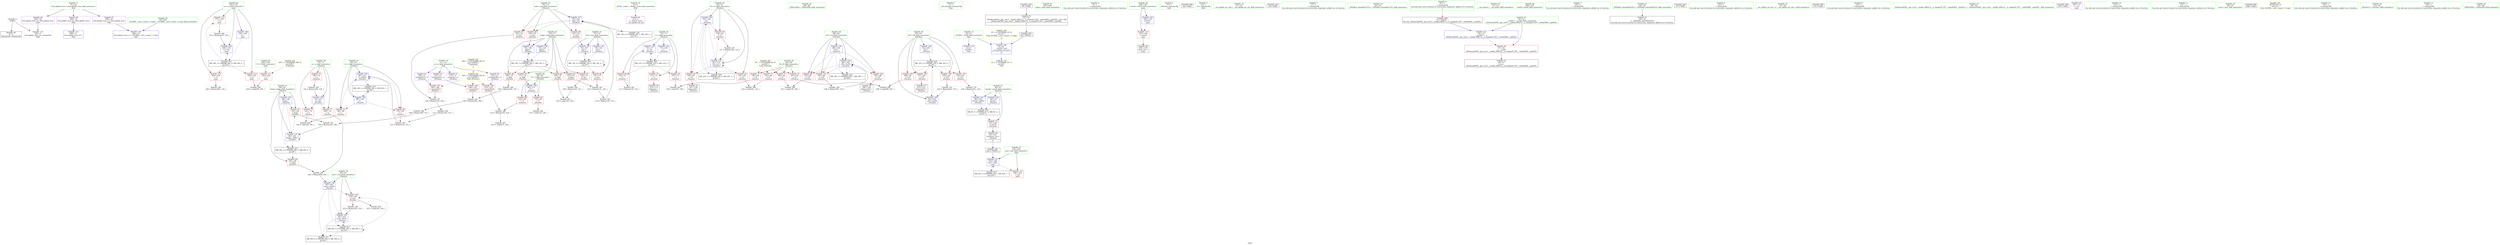 digraph "SVFG" {
	label="SVFG";

	Node0x55ba9d2e19f0 [shape=record,color=grey,label="{NodeID: 0\nNullPtr}"];
	Node0x55ba9d2e19f0 -> Node0x55ba9d2f0570[style=solid];
	Node0x55ba9d2e19f0 -> Node0x55ba9d2f4f20[style=solid];
	Node0x55ba9d2f83e0 [shape=record,color=grey,label="{NodeID: 180\n265 = Binary(264, 118, )\n}"];
	Node0x55ba9d2ef420 [shape=record,color=red,label="{NodeID: 97\n191\<--86\n\<--hoge\n_Z5solvev\n}"];
	Node0x55ba9d2ef420 -> Node0x55ba9d2f9460[style=solid];
	Node0x55ba9d2ed4e0 [shape=record,color=green,label="{NodeID: 14\n4\<--6\n_ZStL8__ioinit\<--_ZStL8__ioinit_field_insensitive\nGlob }"];
	Node0x55ba9d2ed4e0 -> Node0x55ba9d2f0df0[style=solid];
	Node0x55ba9d2f2f80 [shape=record,color=grey,label="{NodeID: 194\n153 = Binary(152, 151, )\n}"];
	Node0x55ba9d2f2f80 -> Node0x55ba9d2f5840[style=solid];
	Node0x55ba9d2eff80 [shape=record,color=red,label="{NodeID: 111\n259\<--248\n\<--T\nmain\n}"];
	Node0x55ba9d2eff80 -> Node0x55ba9d2f3880[style=solid];
	Node0x55ba9d2ee280 [shape=record,color=green,label="{NodeID: 28\n68\<--69\nB\<--B_field_insensitive\n_Z5solvev\n}"];
	Node0x55ba9d2ee280 -> Node0x55ba9d2f1770[style=solid];
	Node0x55ba9d2ee280 -> Node0x55ba9d2f1840[style=solid];
	Node0x55ba9d2ee280 -> Node0x55ba9d2f1910[style=solid];
	Node0x55ba9d2ee280 -> Node0x55ba9d2f19e0[style=solid];
	Node0x55ba9d2fbdf0 [shape=record,color=grey,label="{NodeID: 208\n162 = cmp(160, 161, )\n}"];
	Node0x55ba9d2f5430 [shape=record,color=blue,label="{NodeID: 125\n74\<--102\nlow\<--\n_Z5solvev\n}"];
	Node0x55ba9d2f5430 -> Node0x55ba9d304b40[style=dashed];
	Node0x55ba9d2eee10 [shape=record,color=green,label="{NodeID: 42\n98\<--99\n_ZNSirsERx\<--_ZNSirsERx_field_insensitive\n}"];
	Node0x55ba9d306940 [shape=record,color=black,label="{NodeID: 222\nMR_28V_5 = PHI(MR_28V_3, MR_28V_1, )\npts\{89 \}\n}"];
	Node0x55ba9d2f5f90 [shape=record,color=blue,label="{NodeID: 139\n90\<--202\nrest\<--sub32\n_Z5solvev\n}"];
	Node0x55ba9d2f5f90 -> Node0x55ba9d2ef830[style=dashed];
	Node0x55ba9d2f5f90 -> Node0x55ba9d2f6130[style=dashed];
	Node0x55ba9d2f5f90 -> Node0x55ba9d303240[style=dashed];
	Node0x55ba9d2f5f90 -> Node0x55ba9d308240[style=dashed];
	Node0x55ba9d2f0ab0 [shape=record,color=black,label="{NodeID: 56\n186\<--185\nidxprom23\<--\n_Z5solvev\n}"];
	Node0x55ba9d2f16a0 [shape=record,color=red,label="{NodeID: 70\n235\<--66\n\<--retval\n_Z5solvev\n}"];
	Node0x55ba9d2f16a0 -> Node0x55ba9d2f0c50[style=solid];
	Node0x55ba9d2f2200 [shape=record,color=red,label="{NodeID: 84\n132\<--76\n\<--high\n_Z5solvev\n}"];
	Node0x55ba9d2f2200 -> Node0x55ba9d2f3100[style=solid];
	Node0x55ba9d2e12d0 [shape=record,color=green,label="{NodeID: 1\n7\<--1\n__dso_handle\<--dummyObj\nGlob }"];
	Node0x55ba9d2f8560 [shape=record,color=grey,label="{NodeID: 181\n230 = Binary(229, 118, )\n}"];
	Node0x55ba9d2f8560 -> Node0x55ba9d2f62d0[style=solid];
	Node0x55ba9d2ef4f0 [shape=record,color=red,label="{NodeID: 98\n201\<--86\n\<--hoge\n_Z5solvev\n}"];
	Node0x55ba9d2ef4f0 -> Node0x55ba9d2f3580[style=solid];
	Node0x55ba9d2ed5e0 [shape=record,color=green,label="{NodeID: 15\n8\<--10\n_ZL2PI\<--_ZL2PI_field_insensitive\nGlob }"];
	Node0x55ba9d2ed5e0 -> Node0x55ba9d2f4c20[style=solid];
	Node0x55ba9d2ed5e0 -> Node0x55ba9d2f5020[style=solid];
	Node0x55ba9d2f3100 [shape=record,color=grey,label="{NodeID: 195\n133 = Binary(131, 132, )\n}"];
	Node0x55ba9d2f3100 -> Node0x55ba9d2f2e00[style=solid];
	Node0x55ba9d2f0050 [shape=record,color=red,label="{NodeID: 112\n258\<--250\n\<--cs\nmain\n}"];
	Node0x55ba9d2f0050 -> Node0x55ba9d2f3880[style=solid];
	Node0x55ba9d2ee350 [shape=record,color=green,label="{NodeID: 29\n70\<--71\nn\<--n_field_insensitive\n_Z5solvev\n}"];
	Node0x55ba9d2ee350 -> Node0x55ba9d2f1ab0[style=solid];
	Node0x55ba9d2ee350 -> Node0x55ba9d2f1b80[style=solid];
	Node0x55ba9d2ee350 -> Node0x55ba9d2f1c50[style=solid];
	Node0x55ba9d2ee350 -> Node0x55ba9d2f51c0[style=solid];
	Node0x55ba9d2fbf70 [shape=record,color=grey,label="{NodeID: 209\n181 = cmp(179, 180, )\n}"];
	Node0x55ba9d2f5500 [shape=record,color=blue,label="{NodeID: 126\n76\<--123\nhigh\<--\n_Z5solvev\n}"];
	Node0x55ba9d2f5500 -> Node0x55ba9d305040[style=dashed];
	Node0x55ba9d2eef10 [shape=record,color=green,label="{NodeID: 43\n243\<--244\nmain\<--main_field_insensitive\n}"];
	Node0x55ba9d2f6060 [shape=record,color=blue,label="{NodeID: 140\n92\<--105\ni33\<--\n_Z5solvev\n}"];
	Node0x55ba9d2f6060 -> Node0x55ba9d307d40[style=dashed];
	Node0x55ba9d2f0b80 [shape=record,color=black,label="{NodeID: 57\n212\<--211\nidxprom37\<--\n_Z5solvev\n}"];
	Node0x55ba9d2f1770 [shape=record,color=red,label="{NodeID: 71\n108\<--68\n\<--B\n_Z5solvev\n}"];
	Node0x55ba9d2f1770 -> Node0x55ba9d2fb670[style=solid];
	Node0x55ba9d2f22d0 [shape=record,color=red,label="{NodeID: 85\n171\<--76\n\<--high\n_Z5solvev\n}"];
	Node0x55ba9d2f22d0 -> Node0x55ba9d2f5b80[style=solid];
	Node0x55ba9d2e2150 [shape=record,color=green,label="{NodeID: 2\n9\<--1\n\<--dummyObj\nCan only get source location for instruction, argument, global var or function.}"];
	Node0x55ba9d2f86e0 [shape=record,color=grey,label="{NodeID: 182\n117 = Binary(116, 118, )\n}"];
	Node0x55ba9d2f86e0 -> Node0x55ba9d2f5360[style=solid];
	Node0x55ba9d2ef5c0 [shape=record,color=red,label="{NodeID: 99\n179\<--88\n\<--i19\n_Z5solvev\n}"];
	Node0x55ba9d2ef5c0 -> Node0x55ba9d2fbf70[style=solid];
	Node0x55ba9d2ed6e0 [shape=record,color=green,label="{NodeID: 16\n11\<--12\na\<--a_field_insensitive\nGlob }"];
	Node0x55ba9d2ed6e0 -> Node0x55ba9d2f0ec0[style=solid];
	Node0x55ba9d2ed6e0 -> Node0x55ba9d2f0f90[style=solid];
	Node0x55ba9d2ed6e0 -> Node0x55ba9d2f1060[style=solid];
	Node0x55ba9d2ed6e0 -> Node0x55ba9d2f1130[style=solid];
	Node0x55ba9d30db70 [shape=record,color=yellow,style=double,label="{NodeID: 279\n2V_2 = CSCHI(MR_2V_1)\npts\{10 \}\nCS[]}"];
	Node0x55ba9d2f3280 [shape=record,color=grey,label="{NodeID: 196\n151 = Binary(150, 127, )\n}"];
	Node0x55ba9d2f3280 -> Node0x55ba9d2f2f80[style=solid];
	Node0x55ba9d2f0120 [shape=record,color=red,label="{NodeID: 113\n264\<--250\n\<--cs\nmain\n}"];
	Node0x55ba9d2f0120 -> Node0x55ba9d2f83e0[style=solid];
	Node0x55ba9d2ee420 [shape=record,color=green,label="{NodeID: 30\n72\<--73\ni\<--i_field_insensitive\n_Z5solvev\n}"];
	Node0x55ba9d2ee420 -> Node0x55ba9d2f1d20[style=solid];
	Node0x55ba9d2ee420 -> Node0x55ba9d2f1df0[style=solid];
	Node0x55ba9d2ee420 -> Node0x55ba9d2f1ec0[style=solid];
	Node0x55ba9d2ee420 -> Node0x55ba9d2f5290[style=solid];
	Node0x55ba9d2ee420 -> Node0x55ba9d2f5360[style=solid];
	Node0x55ba9d302d40 [shape=record,color=black,label="{NodeID: 210\nMR_6V_3 = PHI(MR_6V_4, MR_6V_2, )\npts\{67 \}\n}"];
	Node0x55ba9d302d40 -> Node0x55ba9d2f16a0[style=dashed];
	Node0x55ba9d2f55d0 [shape=record,color=blue,label="{NodeID: 127\n78\<--134\nmid\<--div\n_Z5solvev\n}"];
	Node0x55ba9d2f55d0 -> Node0x55ba9d2f2470[style=dashed];
	Node0x55ba9d2f55d0 -> Node0x55ba9d2f2540[style=dashed];
	Node0x55ba9d2f55d0 -> Node0x55ba9d2f2610[style=dashed];
	Node0x55ba9d2f55d0 -> Node0x55ba9d305540[style=dashed];
	Node0x55ba9d2ef010 [shape=record,color=green,label="{NodeID: 44\n246\<--247\nretval\<--retval_field_insensitive\nmain\n}"];
	Node0x55ba9d2ef010 -> Node0x55ba9d2efeb0[style=solid];
	Node0x55ba9d2ef010 -> Node0x55ba9d2f6470[style=solid];
	Node0x55ba9d2f6130 [shape=record,color=blue,label="{NodeID: 141\n90\<--219\nrest\<--dec41\n_Z5solvev\n}"];
	Node0x55ba9d2f6130 -> Node0x55ba9d303240[style=dashed];
	Node0x55ba9d2f6130 -> Node0x55ba9d308240[style=dashed];
	Node0x55ba9d2f0c50 [shape=record,color=black,label="{NodeID: 58\n65\<--235\n_Z5solvev_ret\<--\n_Z5solvev\n|{<s0>9}}"];
	Node0x55ba9d2f0c50:s0 -> Node0x55ba9d319850[style=solid,color=blue];
	Node0x55ba9d30ab00 [shape=record,color=yellow,style=double,label="{NodeID: 238\n2V_1 = ENCHI(MR_2V_0)\npts\{10 \}\nFun[_GLOBAL__sub_I_sune2_1_0.cpp]|{<s0>12}}"];
	Node0x55ba9d30ab00:s0 -> Node0x55ba9d2f5020[style=dashed,color=red];
	Node0x55ba9d2f1840 [shape=record,color=red,label="{NodeID: 72\n142\<--68\n\<--B\n_Z5solvev\n}"];
	Node0x55ba9d2f1840 -> Node0x55ba9d2fb7f0[style=solid];
	Node0x55ba9d2f23a0 [shape=record,color=red,label="{NodeID: 86\n183\<--76\n\<--high\n_Z5solvev\n}"];
	Node0x55ba9d2f23a0 -> Node0x55ba9d2f3700[style=solid];
	Node0x55ba9d2e21e0 [shape=record,color=green,label="{NodeID: 3\n13\<--1\n_ZSt3cin\<--dummyObj\nGlob }"];
	Node0x55ba9d2f8860 [shape=record,color=grey,label="{NodeID: 183\n126 = Binary(125, 127, )\n}"];
	Node0x55ba9d2f8860 -> Node0x55ba9d2f3a00[style=solid];
	Node0x55ba9d2ef690 [shape=record,color=red,label="{NodeID: 100\n185\<--88\n\<--i19\n_Z5solvev\n}"];
	Node0x55ba9d2ef690 -> Node0x55ba9d2f0ab0[style=solid];
	Node0x55ba9d2ed7e0 [shape=record,color=green,label="{NodeID: 17\n16\<--20\nllvm.global_ctors\<--llvm.global_ctors_field_insensitive\nGlob }"];
	Node0x55ba9d2ed7e0 -> Node0x55ba9d2f12d0[style=solid];
	Node0x55ba9d2ed7e0 -> Node0x55ba9d2f13d0[style=solid];
	Node0x55ba9d2ed7e0 -> Node0x55ba9d2f14d0[style=solid];
	Node0x55ba9d3190a0 [shape=record,color=black,label="{NodeID: 280\n94 = PHI()\n}"];
	Node0x55ba9d2f3400 [shape=record,color=grey,label="{NodeID: 197\n150 = Binary(145, 149, )\n}"];
	Node0x55ba9d2f3400 -> Node0x55ba9d2f3280[style=solid];
	Node0x55ba9d2f01f0 [shape=record,color=red,label="{NodeID: 114\n272\<--250\n\<--cs\nmain\n}"];
	Node0x55ba9d2f01f0 -> Node0x55ba9d2f89e0[style=solid];
	Node0x55ba9d2ee4f0 [shape=record,color=green,label="{NodeID: 31\n74\<--75\nlow\<--low_field_insensitive\n_Z5solvev\n}"];
	Node0x55ba9d2ee4f0 -> Node0x55ba9d2f1f90[style=solid];
	Node0x55ba9d2ee4f0 -> Node0x55ba9d2f2060[style=solid];
	Node0x55ba9d2ee4f0 -> Node0x55ba9d2f5430[style=solid];
	Node0x55ba9d2ee4f0 -> Node0x55ba9d2f5ab0[style=solid];
	Node0x55ba9d303240 [shape=record,color=black,label="{NodeID: 211\nMR_30V_6 = PHI(MR_30V_3, MR_30V_4, )\npts\{91 \}\n}"];
	Node0x55ba9d2f56a0 [shape=record,color=blue,label="{NodeID: 128\n80\<--138\nt\<--\n_Z5solvev\n}"];
	Node0x55ba9d2f56a0 -> Node0x55ba9d2f26e0[style=dashed];
	Node0x55ba9d2f56a0 -> Node0x55ba9d2f27b0[style=dashed];
	Node0x55ba9d2f56a0 -> Node0x55ba9d2f5840[style=dashed];
	Node0x55ba9d2f56a0 -> Node0x55ba9d305a40[style=dashed];
	Node0x55ba9d2ef0e0 [shape=record,color=green,label="{NodeID: 45\n248\<--249\nT\<--T_field_insensitive\nmain\n}"];
	Node0x55ba9d2ef0e0 -> Node0x55ba9d2eff80[style=solid];
	Node0x55ba9d2f6200 [shape=record,color=blue,label="{NodeID: 142\n66\<--224\nretval\<--add44\n_Z5solvev\n}"];
	Node0x55ba9d2f6200 -> Node0x55ba9d302d40[style=dashed];
	Node0x55ba9d2f0d20 [shape=record,color=black,label="{NodeID: 59\n245\<--276\nmain_ret\<--\nmain\n}"];
	Node0x55ba9d2f1910 [shape=record,color=red,label="{NodeID: 73\n180\<--68\n\<--B\n_Z5solvev\n}"];
	Node0x55ba9d2f1910 -> Node0x55ba9d2fbf70[style=solid];
	Node0x55ba9d30b880 [shape=record,color=yellow,style=double,label="{NodeID: 253\n34V_1 = ENCHI(MR_34V_0)\npts\{120000 \}\nFun[_Z5solvev]}"];
	Node0x55ba9d30b880 -> Node0x55ba9d2efc40[style=dashed];
	Node0x55ba9d30b880 -> Node0x55ba9d2efd10[style=dashed];
	Node0x55ba9d30b880 -> Node0x55ba9d2efde0[style=dashed];
	Node0x55ba9d2f2470 [shape=record,color=red,label="{NodeID: 87\n145\<--78\n\<--mid\n_Z5solvev\n}"];
	Node0x55ba9d2f2470 -> Node0x55ba9d2f3400[style=solid];
	Node0x55ba9d2e2270 [shape=record,color=green,label="{NodeID: 4\n14\<--1\n.str\<--dummyObj\nGlob }"];
	Node0x55ba9d2f89e0 [shape=record,color=grey,label="{NodeID: 184\n273 = Binary(272, 118, )\n}"];
	Node0x55ba9d2f89e0 -> Node0x55ba9d2f66e0[style=solid];
	Node0x55ba9d2ef760 [shape=record,color=red,label="{NodeID: 101\n195\<--88\n\<--i19\n_Z5solvev\n}"];
	Node0x55ba9d2ef760 -> Node0x55ba9d2f92e0[style=solid];
	Node0x55ba9d2ed8e0 [shape=record,color=green,label="{NodeID: 18\n21\<--22\n__cxx_global_var_init\<--__cxx_global_var_init_field_insensitive\n}"];
	Node0x55ba9d0853e0 [shape=record,color=black,label="{NodeID: 281\n28 = PHI()\n}"];
	Node0x55ba9d2f3580 [shape=record,color=grey,label="{NodeID: 198\n202 = Binary(200, 201, )\n}"];
	Node0x55ba9d2f3580 -> Node0x55ba9d2f5f90[style=solid];
	Node0x55ba9d2f02c0 [shape=record,color=red,label="{NodeID: 115\n266\<--252\n\<--ans\nmain\n}"];
	Node0x55ba9d2ee5c0 [shape=record,color=green,label="{NodeID: 32\n76\<--77\nhigh\<--high_field_insensitive\n_Z5solvev\n}"];
	Node0x55ba9d2ee5c0 -> Node0x55ba9d2f2130[style=solid];
	Node0x55ba9d2ee5c0 -> Node0x55ba9d2f2200[style=solid];
	Node0x55ba9d2ee5c0 -> Node0x55ba9d2f22d0[style=solid];
	Node0x55ba9d2ee5c0 -> Node0x55ba9d2f23a0[style=solid];
	Node0x55ba9d2ee5c0 -> Node0x55ba9d2f5500[style=solid];
	Node0x55ba9d2ee5c0 -> Node0x55ba9d2f59e0[style=solid];
	Node0x55ba9d303740 [shape=record,color=black,label="{NodeID: 212\nMR_42V_2 = PHI(MR_42V_3, MR_42V_1, )\npts\{253 \}\n}"];
	Node0x55ba9d303740 -> Node0x55ba9d2f6610[style=dashed];
	Node0x55ba9d2f5770 [shape=record,color=blue,label="{NodeID: 129\n82\<--105\ni5\<--\n_Z5solvev\n}"];
	Node0x55ba9d2f5770 -> Node0x55ba9d2f2880[style=dashed];
	Node0x55ba9d2f5770 -> Node0x55ba9d2f2950[style=dashed];
	Node0x55ba9d2f5770 -> Node0x55ba9d2f2a20[style=dashed];
	Node0x55ba9d2f5770 -> Node0x55ba9d2f5910[style=dashed];
	Node0x55ba9d2f5770 -> Node0x55ba9d305f40[style=dashed];
	Node0x55ba9d2ef1b0 [shape=record,color=green,label="{NodeID: 46\n250\<--251\ncs\<--cs_field_insensitive\nmain\n}"];
	Node0x55ba9d2ef1b0 -> Node0x55ba9d2f0050[style=solid];
	Node0x55ba9d2ef1b0 -> Node0x55ba9d2f0120[style=solid];
	Node0x55ba9d2ef1b0 -> Node0x55ba9d2f01f0[style=solid];
	Node0x55ba9d2ef1b0 -> Node0x55ba9d2f6540[style=solid];
	Node0x55ba9d2ef1b0 -> Node0x55ba9d2f66e0[style=solid];
	Node0x55ba9d307d40 [shape=record,color=black,label="{NodeID: 226\nMR_32V_3 = PHI(MR_32V_4, MR_32V_2, )\npts\{93 \}\n}"];
	Node0x55ba9d307d40 -> Node0x55ba9d2ef900[style=dashed];
	Node0x55ba9d307d40 -> Node0x55ba9d2ef9d0[style=dashed];
	Node0x55ba9d307d40 -> Node0x55ba9d2efaa0[style=dashed];
	Node0x55ba9d307d40 -> Node0x55ba9d2efb70[style=dashed];
	Node0x55ba9d307d40 -> Node0x55ba9d2f62d0[style=dashed];
	Node0x55ba9d2f62d0 [shape=record,color=blue,label="{NodeID: 143\n92\<--230\ni33\<--inc48\n_Z5solvev\n}"];
	Node0x55ba9d2f62d0 -> Node0x55ba9d307d40[style=dashed];
	Node0x55ba9d2f0df0 [shape=record,color=purple,label="{NodeID: 60\n27\<--4\n\<--_ZStL8__ioinit\n__cxx_global_var_init\n}"];
	Node0x55ba9d30ad20 [shape=record,color=yellow,style=double,label="{NodeID: 240\n8V_1 = ENCHI(MR_8V_0)\npts\{69 \}\nFun[_Z5solvev]}"];
	Node0x55ba9d30ad20 -> Node0x55ba9d2f1770[style=dashed];
	Node0x55ba9d30ad20 -> Node0x55ba9d2f1840[style=dashed];
	Node0x55ba9d30ad20 -> Node0x55ba9d2f1910[style=dashed];
	Node0x55ba9d30ad20 -> Node0x55ba9d2f19e0[style=dashed];
	Node0x55ba9d2f19e0 [shape=record,color=red,label="{NodeID: 74\n207\<--68\n\<--B\n_Z5solvev\n}"];
	Node0x55ba9d2f19e0 -> Node0x55ba9d2fbaf0[style=solid];
	Node0x55ba9d2f2540 [shape=record,color=red,label="{NodeID: 88\n164\<--78\n\<--mid\n_Z5solvev\n}"];
	Node0x55ba9d2f2540 -> Node0x55ba9d2f59e0[style=solid];
	Node0x55ba9d2e0760 [shape=record,color=green,label="{NodeID: 5\n17\<--1\n\<--dummyObj\nCan only get source location for instruction, argument, global var or function.}"];
	Node0x55ba9d2f8b60 [shape=record,color=grey,label="{NodeID: 185\n101 = Binary(100, 102, )\n}"];
	Node0x55ba9d2f8b60 -> Node0x55ba9d2f51c0[style=solid];
	Node0x55ba9d2ef830 [shape=record,color=red,label="{NodeID: 102\n218\<--90\n\<--rest\n_Z5solvev\n}"];
	Node0x55ba9d2ef830 -> Node0x55ba9d2f9160[style=solid];
	Node0x55ba9d2ef830 -> Node0x55ba9d2fb970[style=solid];
	Node0x55ba9d2ed9e0 [shape=record,color=green,label="{NodeID: 19\n25\<--26\n_ZNSt8ios_base4InitC1Ev\<--_ZNSt8ios_base4InitC1Ev_field_insensitive\n}"];
	Node0x55ba9d319350 [shape=record,color=black,label="{NodeID: 282\n46 = PHI(52, )\n}"];
	Node0x55ba9d319350 -> Node0x55ba9d2f5020[style=solid];
	Node0x55ba9d2f3700 [shape=record,color=grey,label="{NodeID: 199\n184 = Binary(183, 127, )\n}"];
	Node0x55ba9d2f3700 -> Node0x55ba9d2f2c80[style=solid];
	Node0x55ba9d2f4c20 [shape=record,color=blue,label="{NodeID: 116\n8\<--9\n_ZL2PI\<--\nGlob }"];
	Node0x55ba9d2ee690 [shape=record,color=green,label="{NodeID: 33\n78\<--79\nmid\<--mid_field_insensitive\n_Z5solvev\n}"];
	Node0x55ba9d2ee690 -> Node0x55ba9d2f2470[style=solid];
	Node0x55ba9d2ee690 -> Node0x55ba9d2f2540[style=solid];
	Node0x55ba9d2ee690 -> Node0x55ba9d2f2610[style=solid];
	Node0x55ba9d2ee690 -> Node0x55ba9d2f55d0[style=solid];
	Node0x55ba9d303c40 [shape=record,color=black,label="{NodeID: 213\nMR_40V_3 = PHI(MR_40V_4, MR_40V_2, )\npts\{251 \}\n}"];
	Node0x55ba9d303c40 -> Node0x55ba9d2f0050[style=dashed];
	Node0x55ba9d303c40 -> Node0x55ba9d2f0120[style=dashed];
	Node0x55ba9d303c40 -> Node0x55ba9d2f01f0[style=dashed];
	Node0x55ba9d303c40 -> Node0x55ba9d2f66e0[style=dashed];
	Node0x55ba9d2f5840 [shape=record,color=blue,label="{NodeID: 130\n80\<--153\nt\<--add13\n_Z5solvev\n}"];
	Node0x55ba9d2f5840 -> Node0x55ba9d2f26e0[style=dashed];
	Node0x55ba9d2f5840 -> Node0x55ba9d2f27b0[style=dashed];
	Node0x55ba9d2f5840 -> Node0x55ba9d2f5840[style=dashed];
	Node0x55ba9d2f5840 -> Node0x55ba9d305a40[style=dashed];
	Node0x55ba9d2ef280 [shape=record,color=green,label="{NodeID: 47\n252\<--253\nans\<--ans_field_insensitive\nmain\n}"];
	Node0x55ba9d2ef280 -> Node0x55ba9d2f02c0[style=solid];
	Node0x55ba9d2ef280 -> Node0x55ba9d2f6610[style=solid];
	Node0x55ba9d308240 [shape=record,color=black,label="{NodeID: 227\nMR_30V_5 = PHI(MR_30V_4, MR_30V_3, )\npts\{91 \}\n}"];
	Node0x55ba9d308240 -> Node0x55ba9d2ef830[style=dashed];
	Node0x55ba9d308240 -> Node0x55ba9d2f6130[style=dashed];
	Node0x55ba9d308240 -> Node0x55ba9d303240[style=dashed];
	Node0x55ba9d308240 -> Node0x55ba9d308240[style=dashed];
	Node0x55ba9d2f63a0 [shape=record,color=blue,label="{NodeID: 144\n66\<--47\nretval\<--\n_Z5solvev\n}"];
	Node0x55ba9d2f63a0 -> Node0x55ba9d302d40[style=dashed];
	Node0x55ba9d2f0ec0 [shape=record,color=purple,label="{NodeID: 61\n113\<--11\narrayidx\<--a\n_Z5solvev\n}"];
	Node0x55ba9d2f1ab0 [shape=record,color=red,label="{NodeID: 75\n100\<--70\n\<--n\n_Z5solvev\n}"];
	Node0x55ba9d2f1ab0 -> Node0x55ba9d2f8b60[style=solid];
	Node0x55ba9d2f2610 [shape=record,color=red,label="{NodeID: 89\n167\<--78\n\<--mid\n_Z5solvev\n}"];
	Node0x55ba9d2f2610 -> Node0x55ba9d2f5ab0[style=solid];
	Node0x55ba9d2e0820 [shape=record,color=green,label="{NodeID: 6\n47\<--1\n\<--dummyObj\nCan only get source location for instruction, argument, global var or function.|{<s0>3}}"];
	Node0x55ba9d2e0820:s0 -> Node0x55ba9d319ae0[style=solid,color=red];
	Node0x55ba9d2f8ce0 [shape=record,color=grey,label="{NodeID: 186\n190 = Binary(189, 127, )\n}"];
	Node0x55ba9d2f8ce0 -> Node0x55ba9d2f9460[style=solid];
	Node0x55ba9d2ef900 [shape=record,color=red,label="{NodeID: 103\n206\<--92\n\<--i33\n_Z5solvev\n}"];
	Node0x55ba9d2ef900 -> Node0x55ba9d2fbaf0[style=solid];
	Node0x55ba9d2edae0 [shape=record,color=green,label="{NodeID: 20\n31\<--32\n__cxa_atexit\<--__cxa_atexit_field_insensitive\n}"];
	Node0x55ba9d319510 [shape=record,color=black,label="{NodeID: 283\n59 = PHI()\n}"];
	Node0x55ba9d319510 -> Node0x55ba9d2f0840[style=solid];
	Node0x55ba9d2f3880 [shape=record,color=grey,label="{NodeID: 200\n260 = cmp(258, 259, )\n}"];
	Node0x55ba9d2f4d20 [shape=record,color=blue,label="{NodeID: 117\n288\<--17\nllvm.global_ctors_0\<--\nGlob }"];
	Node0x55ba9d2ee760 [shape=record,color=green,label="{NodeID: 34\n80\<--81\nt\<--t_field_insensitive\n_Z5solvev\n}"];
	Node0x55ba9d2ee760 -> Node0x55ba9d2f26e0[style=solid];
	Node0x55ba9d2ee760 -> Node0x55ba9d2f27b0[style=solid];
	Node0x55ba9d2ee760 -> Node0x55ba9d2f56a0[style=solid];
	Node0x55ba9d2ee760 -> Node0x55ba9d2f5840[style=solid];
	Node0x55ba9d2f5910 [shape=record,color=blue,label="{NodeID: 131\n82\<--157\ni5\<--inc15\n_Z5solvev\n}"];
	Node0x55ba9d2f5910 -> Node0x55ba9d2f2880[style=dashed];
	Node0x55ba9d2f5910 -> Node0x55ba9d2f2950[style=dashed];
	Node0x55ba9d2f5910 -> Node0x55ba9d2f2a20[style=dashed];
	Node0x55ba9d2f5910 -> Node0x55ba9d2f5910[style=dashed];
	Node0x55ba9d2f5910 -> Node0x55ba9d305f40[style=dashed];
	Node0x55ba9d2f0370 [shape=record,color=green,label="{NodeID: 48\n269\<--270\nprintf\<--printf_field_insensitive\n}"];
	Node0x55ba9d308740 [shape=record,color=black,label="{NodeID: 228\nMR_12V_3 = PHI(MR_12V_4, MR_12V_2, )\npts\{73 \}\n}"];
	Node0x55ba9d308740 -> Node0x55ba9d2f1d20[style=dashed];
	Node0x55ba9d308740 -> Node0x55ba9d2f1df0[style=dashed];
	Node0x55ba9d308740 -> Node0x55ba9d2f1ec0[style=dashed];
	Node0x55ba9d308740 -> Node0x55ba9d2f5360[style=dashed];
	Node0x55ba9d2f6470 [shape=record,color=blue,label="{NodeID: 145\n246\<--105\nretval\<--\nmain\n}"];
	Node0x55ba9d2f6470 -> Node0x55ba9d2efeb0[style=dashed];
	Node0x55ba9d2f0f90 [shape=record,color=purple,label="{NodeID: 62\n148\<--11\narrayidx10\<--a\n_Z5solvev\n}"];
	Node0x55ba9d2f0f90 -> Node0x55ba9d2efc40[style=solid];
	Node0x55ba9d2f1b80 [shape=record,color=red,label="{NodeID: 76\n161\<--70\n\<--n\n_Z5solvev\n}"];
	Node0x55ba9d2f1b80 -> Node0x55ba9d2fbdf0[style=solid];
	Node0x55ba9d2f26e0 [shape=record,color=red,label="{NodeID: 90\n152\<--80\n\<--t\n_Z5solvev\n}"];
	Node0x55ba9d2f26e0 -> Node0x55ba9d2f2f80[style=solid];
	Node0x55ba9d2e08e0 [shape=record,color=green,label="{NodeID: 7\n102\<--1\n\<--dummyObj\nCan only get source location for instruction, argument, global var or function.}"];
	Node0x55ba9d2f8e60 [shape=record,color=grey,label="{NodeID: 187\n157 = Binary(156, 118, )\n}"];
	Node0x55ba9d2f8e60 -> Node0x55ba9d2f5910[style=solid];
	Node0x55ba9d2ef9d0 [shape=record,color=red,label="{NodeID: 104\n211\<--92\n\<--i33\n_Z5solvev\n}"];
	Node0x55ba9d2ef9d0 -> Node0x55ba9d2f0b80[style=solid];
	Node0x55ba9d2edbe0 [shape=record,color=green,label="{NodeID: 21\n30\<--36\n_ZNSt8ios_base4InitD1Ev\<--_ZNSt8ios_base4InitD1Ev_field_insensitive\n}"];
	Node0x55ba9d2edbe0 -> Node0x55ba9d2f0670[style=solid];
	Node0x55ba9d3195e0 [shape=record,color=black,label="{NodeID: 284\n97 = PHI()\n}"];
	Node0x55ba9d2f3a00 [shape=record,color=grey,label="{NodeID: 201\n129 = cmp(126, 128, )\n}"];
	Node0x55ba9d2f4e20 [shape=record,color=blue,label="{NodeID: 118\n289\<--18\nllvm.global_ctors_1\<--_GLOBAL__sub_I_sune2_1_0.cpp\nGlob }"];
	Node0x55ba9d2ee830 [shape=record,color=green,label="{NodeID: 35\n82\<--83\ni5\<--i5_field_insensitive\n_Z5solvev\n}"];
	Node0x55ba9d2ee830 -> Node0x55ba9d2f2880[style=solid];
	Node0x55ba9d2ee830 -> Node0x55ba9d2f2950[style=solid];
	Node0x55ba9d2ee830 -> Node0x55ba9d2f2a20[style=solid];
	Node0x55ba9d2ee830 -> Node0x55ba9d2f5770[style=solid];
	Node0x55ba9d2ee830 -> Node0x55ba9d2f5910[style=solid];
	Node0x55ba9d2f59e0 [shape=record,color=blue,label="{NodeID: 132\n76\<--164\nhigh\<--\n_Z5solvev\n}"];
	Node0x55ba9d2f59e0 -> Node0x55ba9d305040[style=dashed];
	Node0x55ba9d2f0470 [shape=record,color=green,label="{NodeID: 49\n18\<--283\n_GLOBAL__sub_I_sune2_1_0.cpp\<--_GLOBAL__sub_I_sune2_1_0.cpp_field_insensitive\n}"];
	Node0x55ba9d2f0470 -> Node0x55ba9d2f4e20[style=solid];
	Node0x55ba9d2f6540 [shape=record,color=blue,label="{NodeID: 146\n250\<--105\ncs\<--\nmain\n}"];
	Node0x55ba9d2f6540 -> Node0x55ba9d303c40[style=dashed];
	Node0x55ba9d2f1060 [shape=record,color=purple,label="{NodeID: 63\n187\<--11\narrayidx24\<--a\n_Z5solvev\n}"];
	Node0x55ba9d2f1060 -> Node0x55ba9d2efd10[style=solid];
	Node0x55ba9d2f1c50 [shape=record,color=red,label="{NodeID: 77\n200\<--70\n\<--n\n_Z5solvev\n}"];
	Node0x55ba9d2f1c50 -> Node0x55ba9d2f3580[style=solid];
	Node0x55ba9d2f27b0 [shape=record,color=red,label="{NodeID: 91\n160\<--80\n\<--t\n_Z5solvev\n}"];
	Node0x55ba9d2f27b0 -> Node0x55ba9d2fbdf0[style=solid];
	Node0x55ba9d2ed110 [shape=record,color=green,label="{NodeID: 8\n105\<--1\n\<--dummyObj\nCan only get source location for instruction, argument, global var or function.}"];
	Node0x55ba9d2f8fe0 [shape=record,color=grey,label="{NodeID: 188\n215 = Binary(210, 214, )\n}"];
	Node0x55ba9d2f8fe0 -> Node0x55ba9d2fbc70[style=solid];
	Node0x55ba9d2efaa0 [shape=record,color=red,label="{NodeID: 105\n223\<--92\n\<--i33\n_Z5solvev\n}"];
	Node0x55ba9d2efaa0 -> Node0x55ba9d2f8260[style=solid];
	Node0x55ba9d2edce0 [shape=record,color=green,label="{NodeID: 22\n43\<--44\n__cxx_global_var_init.1\<--__cxx_global_var_init.1_field_insensitive\n}"];
	Node0x55ba9d3196b0 [shape=record,color=black,label="{NodeID: 285\n114 = PHI()\n}"];
	Node0x55ba9d2fb530 [shape=record,color=grey,label="{NodeID: 202\n175 = cmp(174, 138, )\n}"];
	Node0x55ba9d2f4f20 [shape=record,color=blue, style = dotted,label="{NodeID: 119\n290\<--3\nllvm.global_ctors_2\<--dummyVal\nGlob }"];
	Node0x55ba9d2ee900 [shape=record,color=green,label="{NodeID: 36\n84\<--85\nT\<--T_field_insensitive\n_Z5solvev\n}"];
	Node0x55ba9d2ee900 -> Node0x55ba9d2f2af0[style=solid];
	Node0x55ba9d2ee900 -> Node0x55ba9d2ef350[style=solid];
	Node0x55ba9d2ee900 -> Node0x55ba9d2f5b80[style=solid];
	Node0x55ba9d304b40 [shape=record,color=black,label="{NodeID: 216\nMR_14V_3 = PHI(MR_14V_4, MR_14V_2, )\npts\{75 \}\n}"];
	Node0x55ba9d304b40 -> Node0x55ba9d2f1f90[style=dashed];
	Node0x55ba9d304b40 -> Node0x55ba9d2f2060[style=dashed];
	Node0x55ba9d304b40 -> Node0x55ba9d2f5ab0[style=dashed];
	Node0x55ba9d304b40 -> Node0x55ba9d304b40[style=dashed];
	Node0x55ba9d2f5ab0 [shape=record,color=blue,label="{NodeID: 133\n74\<--167\nlow\<--\n_Z5solvev\n}"];
	Node0x55ba9d2f5ab0 -> Node0x55ba9d304b40[style=dashed];
	Node0x55ba9d2f0570 [shape=record,color=black,label="{NodeID: 50\n2\<--3\ndummyVal\<--dummyVal\n}"];
	Node0x55ba9d2f6610 [shape=record,color=blue,label="{NodeID: 147\n252\<--262\nans\<--call1\nmain\n}"];
	Node0x55ba9d2f6610 -> Node0x55ba9d2f02c0[style=dashed];
	Node0x55ba9d2f6610 -> Node0x55ba9d303740[style=dashed];
	Node0x55ba9d2f1130 [shape=record,color=purple,label="{NodeID: 64\n213\<--11\narrayidx38\<--a\n_Z5solvev\n}"];
	Node0x55ba9d2f1130 -> Node0x55ba9d2efde0[style=solid];
	Node0x55ba9d2f1d20 [shape=record,color=red,label="{NodeID: 78\n107\<--72\n\<--i\n_Z5solvev\n}"];
	Node0x55ba9d2f1d20 -> Node0x55ba9d2fb670[style=solid];
	Node0x55ba9d2f2880 [shape=record,color=red,label="{NodeID: 92\n141\<--82\n\<--i5\n_Z5solvev\n}"];
	Node0x55ba9d2f2880 -> Node0x55ba9d2fb7f0[style=solid];
	Node0x55ba9d2ed1a0 [shape=record,color=green,label="{NodeID: 9\n118\<--1\n\<--dummyObj\nCan only get source location for instruction, argument, global var or function.}"];
	Node0x55ba9d2f9160 [shape=record,color=grey,label="{NodeID: 189\n219 = Binary(218, 102, )\n}"];
	Node0x55ba9d2f9160 -> Node0x55ba9d2f6130[style=solid];
	Node0x55ba9d2efb70 [shape=record,color=red,label="{NodeID: 106\n229\<--92\n\<--i33\n_Z5solvev\n}"];
	Node0x55ba9d2efb70 -> Node0x55ba9d2f8560[style=solid];
	Node0x55ba9d2edde0 [shape=record,color=green,label="{NodeID: 23\n48\<--49\n_ZSt4acosIiEN9__gnu_cxx11__enable_ifIXsr12__is_integerIT_EE7__valueEdE6__typeES2_\<--_ZSt4acosIiEN9__gnu_cxx11__enable_ifIXsr12__is_integerIT_EE7__valueEdE6__typeES2__field_insensitive\n}"];
	Node0x55ba9d319780 [shape=record,color=black,label="{NodeID: 286\n255 = PHI()\n}"];
	Node0x55ba9d2fb670 [shape=record,color=grey,label="{NodeID: 203\n109 = cmp(107, 108, )\n}"];
	Node0x55ba9d2f5020 [shape=record,color=blue,label="{NodeID: 120\n8\<--46\n_ZL2PI\<--call\n__cxx_global_var_init.1\n|{<s0>12}}"];
	Node0x55ba9d2f5020:s0 -> Node0x55ba9d30db70[style=dashed,color=blue];
	Node0x55ba9d2ee9d0 [shape=record,color=green,label="{NodeID: 37\n86\<--87\nhoge\<--hoge_field_insensitive\n_Z5solvev\n}"];
	Node0x55ba9d2ee9d0 -> Node0x55ba9d2ef420[style=solid];
	Node0x55ba9d2ee9d0 -> Node0x55ba9d2ef4f0[style=solid];
	Node0x55ba9d2ee9d0 -> Node0x55ba9d2f5c50[style=solid];
	Node0x55ba9d2ee9d0 -> Node0x55ba9d2f5df0[style=solid];
	Node0x55ba9d305040 [shape=record,color=black,label="{NodeID: 217\nMR_16V_3 = PHI(MR_16V_5, MR_16V_2, )\npts\{77 \}\n}"];
	Node0x55ba9d305040 -> Node0x55ba9d2f2130[style=dashed];
	Node0x55ba9d305040 -> Node0x55ba9d2f2200[style=dashed];
	Node0x55ba9d305040 -> Node0x55ba9d2f22d0[style=dashed];
	Node0x55ba9d305040 -> Node0x55ba9d2f23a0[style=dashed];
	Node0x55ba9d305040 -> Node0x55ba9d2f59e0[style=dashed];
	Node0x55ba9d305040 -> Node0x55ba9d305040[style=dashed];
	Node0x55ba9d2f5b80 [shape=record,color=blue,label="{NodeID: 134\n84\<--171\nT\<--\n_Z5solvev\n}"];
	Node0x55ba9d2f5b80 -> Node0x55ba9d2f2af0[style=dashed];
	Node0x55ba9d2f5b80 -> Node0x55ba9d2ef350[style=dashed];
	Node0x55ba9d2f0670 [shape=record,color=black,label="{NodeID: 51\n29\<--30\n\<--_ZNSt8ios_base4InitD1Ev\nCan only get source location for instruction, argument, global var or function.}"];
	Node0x55ba9d2f66e0 [shape=record,color=blue,label="{NodeID: 148\n250\<--273\ncs\<--inc\nmain\n}"];
	Node0x55ba9d2f66e0 -> Node0x55ba9d303c40[style=dashed];
	Node0x55ba9d2f1200 [shape=record,color=purple,label="{NodeID: 65\n267\<--14\n\<--.str\nmain\n}"];
	Node0x55ba9d2f1df0 [shape=record,color=red,label="{NodeID: 79\n111\<--72\n\<--i\n_Z5solvev\n}"];
	Node0x55ba9d2f1df0 -> Node0x55ba9d2f0910[style=solid];
	Node0x55ba9d2f2950 [shape=record,color=red,label="{NodeID: 93\n146\<--82\n\<--i5\n_Z5solvev\n}"];
	Node0x55ba9d2f2950 -> Node0x55ba9d2f09e0[style=solid];
	Node0x55ba9d2ed230 [shape=record,color=green,label="{NodeID: 10\n123\<--1\n\<--dummyObj\nCan only get source location for instruction, argument, global var or function.}"];
	Node0x55ba9d2f92e0 [shape=record,color=grey,label="{NodeID: 190\n196 = Binary(195, 118, )\n}"];
	Node0x55ba9d2f92e0 -> Node0x55ba9d2f5ec0[style=solid];
	Node0x55ba9d2efc40 [shape=record,color=red,label="{NodeID: 107\n149\<--148\n\<--arrayidx10\n_Z5solvev\n}"];
	Node0x55ba9d2efc40 -> Node0x55ba9d2f3400[style=solid];
	Node0x55ba9d2edee0 [shape=record,color=green,label="{NodeID: 24\n54\<--55\n__x.addr\<--__x.addr_field_insensitive\n_ZSt4acosIiEN9__gnu_cxx11__enable_ifIXsr12__is_integerIT_EE7__valueEdE6__typeES2_\n}"];
	Node0x55ba9d2edee0 -> Node0x55ba9d2f15d0[style=solid];
	Node0x55ba9d2edee0 -> Node0x55ba9d2f50f0[style=solid];
	Node0x55ba9d319850 [shape=record,color=black,label="{NodeID: 287\n262 = PHI(65, )\n}"];
	Node0x55ba9d319850 -> Node0x55ba9d2f6610[style=solid];
	Node0x55ba9d2fb7f0 [shape=record,color=grey,label="{NodeID: 204\n143 = cmp(141, 142, )\n}"];
	Node0x55ba9d2f50f0 [shape=record,color=blue,label="{NodeID: 121\n54\<--53\n__x.addr\<--__x\n_ZSt4acosIiEN9__gnu_cxx11__enable_ifIXsr12__is_integerIT_EE7__valueEdE6__typeES2_\n}"];
	Node0x55ba9d2f50f0 -> Node0x55ba9d2f15d0[style=dashed];
	Node0x55ba9d2eeaa0 [shape=record,color=green,label="{NodeID: 38\n88\<--89\ni19\<--i19_field_insensitive\n_Z5solvev\n}"];
	Node0x55ba9d2eeaa0 -> Node0x55ba9d2ef5c0[style=solid];
	Node0x55ba9d2eeaa0 -> Node0x55ba9d2ef690[style=solid];
	Node0x55ba9d2eeaa0 -> Node0x55ba9d2ef760[style=solid];
	Node0x55ba9d2eeaa0 -> Node0x55ba9d2f5d20[style=solid];
	Node0x55ba9d2eeaa0 -> Node0x55ba9d2f5ec0[style=solid];
	Node0x55ba9d305540 [shape=record,color=black,label="{NodeID: 218\nMR_18V_2 = PHI(MR_18V_3, MR_18V_1, )\npts\{79 \}\n}"];
	Node0x55ba9d305540 -> Node0x55ba9d2f55d0[style=dashed];
	Node0x55ba9d2f5c50 [shape=record,color=blue,label="{NodeID: 135\n86\<--138\nhoge\<--\n_Z5solvev\n}"];
	Node0x55ba9d2f5c50 -> Node0x55ba9d2ef420[style=dashed];
	Node0x55ba9d2f5c50 -> Node0x55ba9d2f5df0[style=dashed];
	Node0x55ba9d2f5c50 -> Node0x55ba9d306440[style=dashed];
	Node0x55ba9d2f0770 [shape=record,color=black,label="{NodeID: 52\n58\<--57\nconv\<--\n_ZSt4acosIiEN9__gnu_cxx11__enable_ifIXsr12__is_integerIT_EE7__valueEdE6__typeES2_\n}"];
	Node0x55ba9d30a560 [shape=record,color=yellow,style=double,label="{NodeID: 232\n38V_1 = ENCHI(MR_38V_0)\npts\{249 \}\nFun[main]}"];
	Node0x55ba9d30a560 -> Node0x55ba9d2eff80[style=dashed];
	Node0x55ba9d2f12d0 [shape=record,color=purple,label="{NodeID: 66\n288\<--16\nllvm.global_ctors_0\<--llvm.global_ctors\nGlob }"];
	Node0x55ba9d2f12d0 -> Node0x55ba9d2f4d20[style=solid];
	Node0x55ba9d2f1ec0 [shape=record,color=red,label="{NodeID: 80\n116\<--72\n\<--i\n_Z5solvev\n}"];
	Node0x55ba9d2f1ec0 -> Node0x55ba9d2f86e0[style=solid];
	Node0x55ba9d2f2a20 [shape=record,color=red,label="{NodeID: 94\n156\<--82\n\<--i5\n_Z5solvev\n}"];
	Node0x55ba9d2f2a20 -> Node0x55ba9d2f8e60[style=solid];
	Node0x55ba9d2ed2c0 [shape=record,color=green,label="{NodeID: 11\n127\<--1\n\<--dummyObj\nCan only get source location for instruction, argument, global var or function.}"];
	Node0x55ba9d2f9460 [shape=record,color=grey,label="{NodeID: 191\n192 = Binary(191, 190, )\n}"];
	Node0x55ba9d2f9460 -> Node0x55ba9d2f5df0[style=solid];
	Node0x55ba9d2efd10 [shape=record,color=red,label="{NodeID: 108\n188\<--187\n\<--arrayidx24\n_Z5solvev\n}"];
	Node0x55ba9d2efd10 -> Node0x55ba9d2f2c80[style=solid];
	Node0x55ba9d2edfb0 [shape=record,color=green,label="{NodeID: 25\n60\<--61\nacos\<--acos_field_insensitive\n}"];
	Node0x55ba9d319a10 [shape=record,color=black,label="{NodeID: 288\n268 = PHI()\n}"];
	Node0x55ba9d2fb970 [shape=record,color=grey,label="{NodeID: 205\n221 = cmp(218, 138, )\n}"];
	Node0x55ba9d2f51c0 [shape=record,color=blue,label="{NodeID: 122\n70\<--101\nn\<--dec\n_Z5solvev\n}"];
	Node0x55ba9d2f51c0 -> Node0x55ba9d2f1b80[style=dashed];
	Node0x55ba9d2f51c0 -> Node0x55ba9d2f1c50[style=dashed];
	Node0x55ba9d2eeb70 [shape=record,color=green,label="{NodeID: 39\n90\<--91\nrest\<--rest_field_insensitive\n_Z5solvev\n}"];
	Node0x55ba9d2eeb70 -> Node0x55ba9d2ef830[style=solid];
	Node0x55ba9d2eeb70 -> Node0x55ba9d2f5f90[style=solid];
	Node0x55ba9d2eeb70 -> Node0x55ba9d2f6130[style=solid];
	Node0x55ba9d305a40 [shape=record,color=black,label="{NodeID: 219\nMR_20V_2 = PHI(MR_20V_4, MR_20V_1, )\npts\{81 \}\n}"];
	Node0x55ba9d305a40 -> Node0x55ba9d2f56a0[style=dashed];
	Node0x55ba9d2f5d20 [shape=record,color=blue,label="{NodeID: 136\n88\<--105\ni19\<--\n_Z5solvev\n}"];
	Node0x55ba9d2f5d20 -> Node0x55ba9d2ef5c0[style=dashed];
	Node0x55ba9d2f5d20 -> Node0x55ba9d2ef690[style=dashed];
	Node0x55ba9d2f5d20 -> Node0x55ba9d2ef760[style=dashed];
	Node0x55ba9d2f5d20 -> Node0x55ba9d2f5ec0[style=dashed];
	Node0x55ba9d2f5d20 -> Node0x55ba9d306940[style=dashed];
	Node0x55ba9d2f0840 [shape=record,color=black,label="{NodeID: 53\n52\<--59\n_ZSt4acosIiEN9__gnu_cxx11__enable_ifIXsr12__is_integerIT_EE7__valueEdE6__typeES2__ret\<--call\n_ZSt4acosIiEN9__gnu_cxx11__enable_ifIXsr12__is_integerIT_EE7__valueEdE6__typeES2_\n|{<s0>3}}"];
	Node0x55ba9d2f0840:s0 -> Node0x55ba9d319350[style=solid,color=blue];
	Node0x55ba9d2f13d0 [shape=record,color=purple,label="{NodeID: 67\n289\<--16\nllvm.global_ctors_1\<--llvm.global_ctors\nGlob }"];
	Node0x55ba9d2f13d0 -> Node0x55ba9d2f4e20[style=solid];
	Node0x55ba9d2f1f90 [shape=record,color=red,label="{NodeID: 81\n125\<--74\n\<--low\n_Z5solvev\n}"];
	Node0x55ba9d2f1f90 -> Node0x55ba9d2f8860[style=solid];
	Node0x55ba9d30ca50 [shape=record,color=yellow,style=double,label="{NodeID: 261\nRETMU(2V_2)\npts\{10 \}\nFun[_GLOBAL__sub_I_sune2_1_0.cpp]}"];
	Node0x55ba9d2f2af0 [shape=record,color=red,label="{NodeID: 95\n174\<--84\n\<--T\n_Z5solvev\n}"];
	Node0x55ba9d2f2af0 -> Node0x55ba9d2fb530[style=solid];
	Node0x55ba9d2ed350 [shape=record,color=green,label="{NodeID: 12\n135\<--1\n\<--dummyObj\nCan only get source location for instruction, argument, global var or function.}"];
	Node0x55ba9d2f2c80 [shape=record,color=grey,label="{NodeID: 192\n189 = Binary(184, 188, )\n}"];
	Node0x55ba9d2f2c80 -> Node0x55ba9d2f8ce0[style=solid];
	Node0x55ba9d2efde0 [shape=record,color=red,label="{NodeID: 109\n214\<--213\n\<--arrayidx38\n_Z5solvev\n}"];
	Node0x55ba9d2efde0 -> Node0x55ba9d2f8fe0[style=solid];
	Node0x55ba9d2ee0b0 [shape=record,color=green,label="{NodeID: 26\n63\<--64\n_Z5solvev\<--_Z5solvev_field_insensitive\n}"];
	Node0x55ba9d319ae0 [shape=record,color=black,label="{NodeID: 289\n53 = PHI(47, )\n0th arg _ZSt4acosIiEN9__gnu_cxx11__enable_ifIXsr12__is_integerIT_EE7__valueEdE6__typeES2_ }"];
	Node0x55ba9d319ae0 -> Node0x55ba9d2f50f0[style=solid];
	Node0x55ba9d2fbaf0 [shape=record,color=grey,label="{NodeID: 206\n208 = cmp(206, 207, )\n}"];
	Node0x55ba9d2f5290 [shape=record,color=blue,label="{NodeID: 123\n72\<--105\ni\<--\n_Z5solvev\n}"];
	Node0x55ba9d2f5290 -> Node0x55ba9d308740[style=dashed];
	Node0x55ba9d2eec40 [shape=record,color=green,label="{NodeID: 40\n92\<--93\ni33\<--i33_field_insensitive\n_Z5solvev\n}"];
	Node0x55ba9d2eec40 -> Node0x55ba9d2ef900[style=solid];
	Node0x55ba9d2eec40 -> Node0x55ba9d2ef9d0[style=solid];
	Node0x55ba9d2eec40 -> Node0x55ba9d2efaa0[style=solid];
	Node0x55ba9d2eec40 -> Node0x55ba9d2efb70[style=solid];
	Node0x55ba9d2eec40 -> Node0x55ba9d2f6060[style=solid];
	Node0x55ba9d2eec40 -> Node0x55ba9d2f62d0[style=solid];
	Node0x55ba9d305f40 [shape=record,color=black,label="{NodeID: 220\nMR_22V_2 = PHI(MR_22V_4, MR_22V_1, )\npts\{83 \}\n}"];
	Node0x55ba9d305f40 -> Node0x55ba9d2f5770[style=dashed];
	Node0x55ba9d2f5df0 [shape=record,color=blue,label="{NodeID: 137\n86\<--192\nhoge\<--add27\n_Z5solvev\n}"];
	Node0x55ba9d2f5df0 -> Node0x55ba9d2ef420[style=dashed];
	Node0x55ba9d2f5df0 -> Node0x55ba9d2f5df0[style=dashed];
	Node0x55ba9d2f5df0 -> Node0x55ba9d306440[style=dashed];
	Node0x55ba9d2f0910 [shape=record,color=black,label="{NodeID: 54\n112\<--111\nidxprom\<--\n_Z5solvev\n}"];
	Node0x55ba9d2f14d0 [shape=record,color=purple,label="{NodeID: 68\n290\<--16\nllvm.global_ctors_2\<--llvm.global_ctors\nGlob }"];
	Node0x55ba9d2f14d0 -> Node0x55ba9d2f4f20[style=solid];
	Node0x55ba9d2f2060 [shape=record,color=red,label="{NodeID: 82\n131\<--74\n\<--low\n_Z5solvev\n}"];
	Node0x55ba9d2f2060 -> Node0x55ba9d2f3100[style=solid];
	Node0x55ba9d2f8260 [shape=record,color=grey,label="{NodeID: 179\n224 = Binary(223, 118, )\n}"];
	Node0x55ba9d2f8260 -> Node0x55ba9d2f6200[style=solid];
	Node0x55ba9d2ef350 [shape=record,color=red,label="{NodeID: 96\n210\<--84\n\<--T\n_Z5solvev\n}"];
	Node0x55ba9d2ef350 -> Node0x55ba9d2f8fe0[style=solid];
	Node0x55ba9d2ed3e0 [shape=record,color=green,label="{NodeID: 13\n138\<--1\n\<--dummyObj\nCan only get source location for instruction, argument, global var or function.}"];
	Node0x55ba9d2f2e00 [shape=record,color=grey,label="{NodeID: 193\n134 = Binary(133, 135, )\n}"];
	Node0x55ba9d2f2e00 -> Node0x55ba9d2f55d0[style=solid];
	Node0x55ba9d2efeb0 [shape=record,color=red,label="{NodeID: 110\n276\<--246\n\<--retval\nmain\n}"];
	Node0x55ba9d2efeb0 -> Node0x55ba9d2f0d20[style=solid];
	Node0x55ba9d2ee1b0 [shape=record,color=green,label="{NodeID: 27\n66\<--67\nretval\<--retval_field_insensitive\n_Z5solvev\n}"];
	Node0x55ba9d2ee1b0 -> Node0x55ba9d2f16a0[style=solid];
	Node0x55ba9d2ee1b0 -> Node0x55ba9d2f6200[style=solid];
	Node0x55ba9d2ee1b0 -> Node0x55ba9d2f63a0[style=solid];
	Node0x55ba9d2fbc70 [shape=record,color=grey,label="{NodeID: 207\n216 = cmp(215, 138, )\n}"];
	Node0x55ba9d2f5360 [shape=record,color=blue,label="{NodeID: 124\n72\<--117\ni\<--inc\n_Z5solvev\n}"];
	Node0x55ba9d2f5360 -> Node0x55ba9d308740[style=dashed];
	Node0x55ba9d2eed10 [shape=record,color=green,label="{NodeID: 41\n95\<--96\n_ZNSirsERi\<--_ZNSirsERi_field_insensitive\n}"];
	Node0x55ba9d306440 [shape=record,color=black,label="{NodeID: 221\nMR_26V_5 = PHI(MR_26V_3, MR_26V_2, )\npts\{87 \}\n}"];
	Node0x55ba9d306440 -> Node0x55ba9d2ef4f0[style=dashed];
	Node0x55ba9d2f5ec0 [shape=record,color=blue,label="{NodeID: 138\n88\<--196\ni19\<--inc29\n_Z5solvev\n}"];
	Node0x55ba9d2f5ec0 -> Node0x55ba9d2ef5c0[style=dashed];
	Node0x55ba9d2f5ec0 -> Node0x55ba9d2ef690[style=dashed];
	Node0x55ba9d2f5ec0 -> Node0x55ba9d2ef760[style=dashed];
	Node0x55ba9d2f5ec0 -> Node0x55ba9d2f5ec0[style=dashed];
	Node0x55ba9d2f5ec0 -> Node0x55ba9d306940[style=dashed];
	Node0x55ba9d2f09e0 [shape=record,color=black,label="{NodeID: 55\n147\<--146\nidxprom9\<--\n_Z5solvev\n}"];
	Node0x55ba9d30a800 [shape=record,color=yellow,style=double,label="{NodeID: 235\n34V_1 = ENCHI(MR_34V_0)\npts\{120000 \}\nFun[main]|{<s0>9}}"];
	Node0x55ba9d30a800:s0 -> Node0x55ba9d30b880[style=dashed,color=red];
	Node0x55ba9d2f15d0 [shape=record,color=red,label="{NodeID: 69\n57\<--54\n\<--__x.addr\n_ZSt4acosIiEN9__gnu_cxx11__enable_ifIXsr12__is_integerIT_EE7__valueEdE6__typeES2_\n}"];
	Node0x55ba9d2f15d0 -> Node0x55ba9d2f0770[style=solid];
	Node0x55ba9d2f2130 [shape=record,color=red,label="{NodeID: 83\n128\<--76\n\<--high\n_Z5solvev\n}"];
	Node0x55ba9d2f2130 -> Node0x55ba9d2f3a00[style=solid];
}
